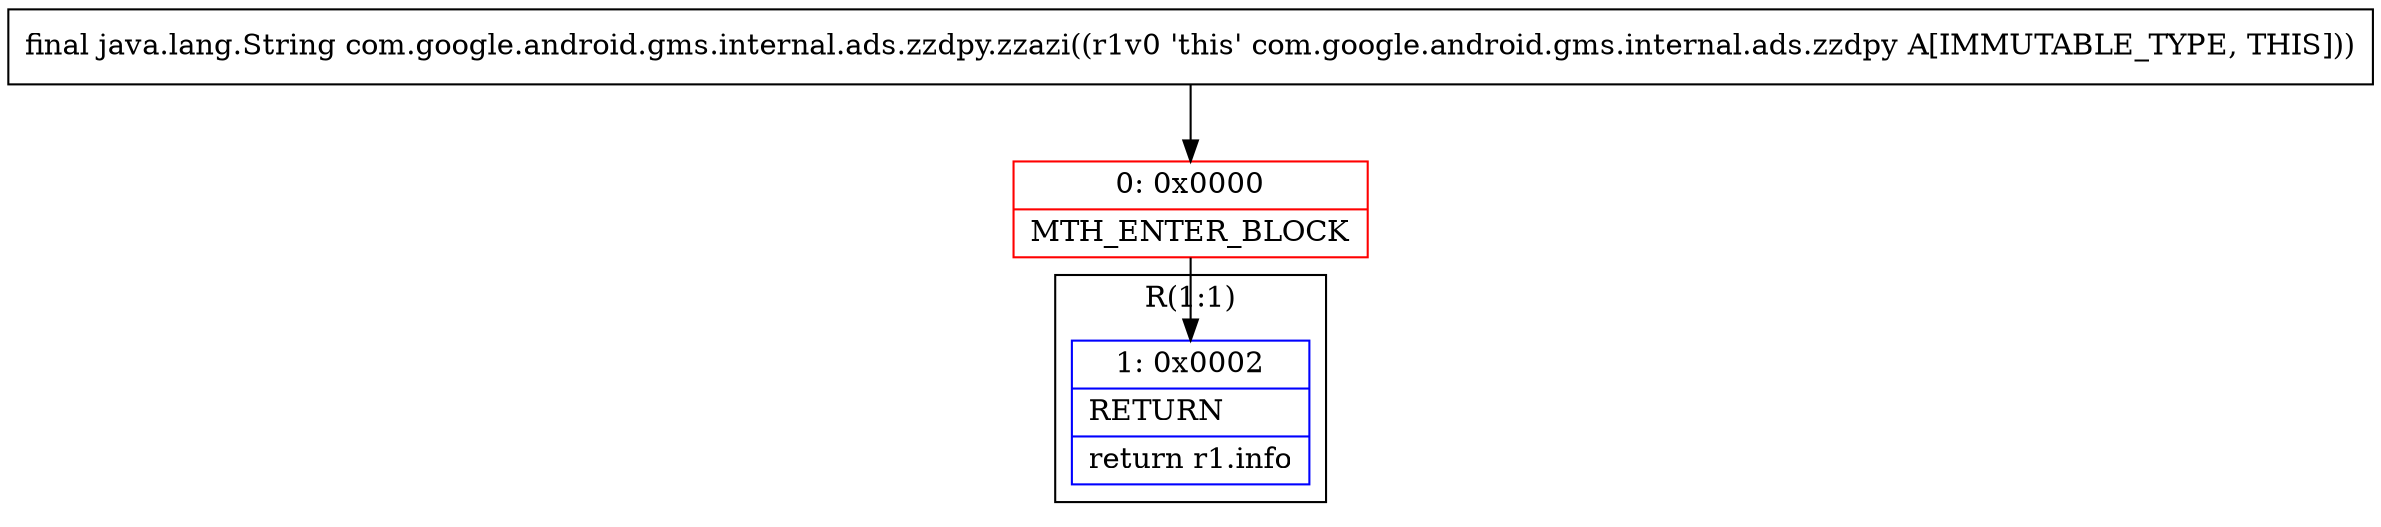 digraph "CFG forcom.google.android.gms.internal.ads.zzdpy.zzazi()Ljava\/lang\/String;" {
subgraph cluster_Region_2142083726 {
label = "R(1:1)";
node [shape=record,color=blue];
Node_1 [shape=record,label="{1\:\ 0x0002|RETURN\l|return r1.info\l}"];
}
Node_0 [shape=record,color=red,label="{0\:\ 0x0000|MTH_ENTER_BLOCK\l}"];
MethodNode[shape=record,label="{final java.lang.String com.google.android.gms.internal.ads.zzdpy.zzazi((r1v0 'this' com.google.android.gms.internal.ads.zzdpy A[IMMUTABLE_TYPE, THIS])) }"];
MethodNode -> Node_0;
Node_0 -> Node_1;
}


